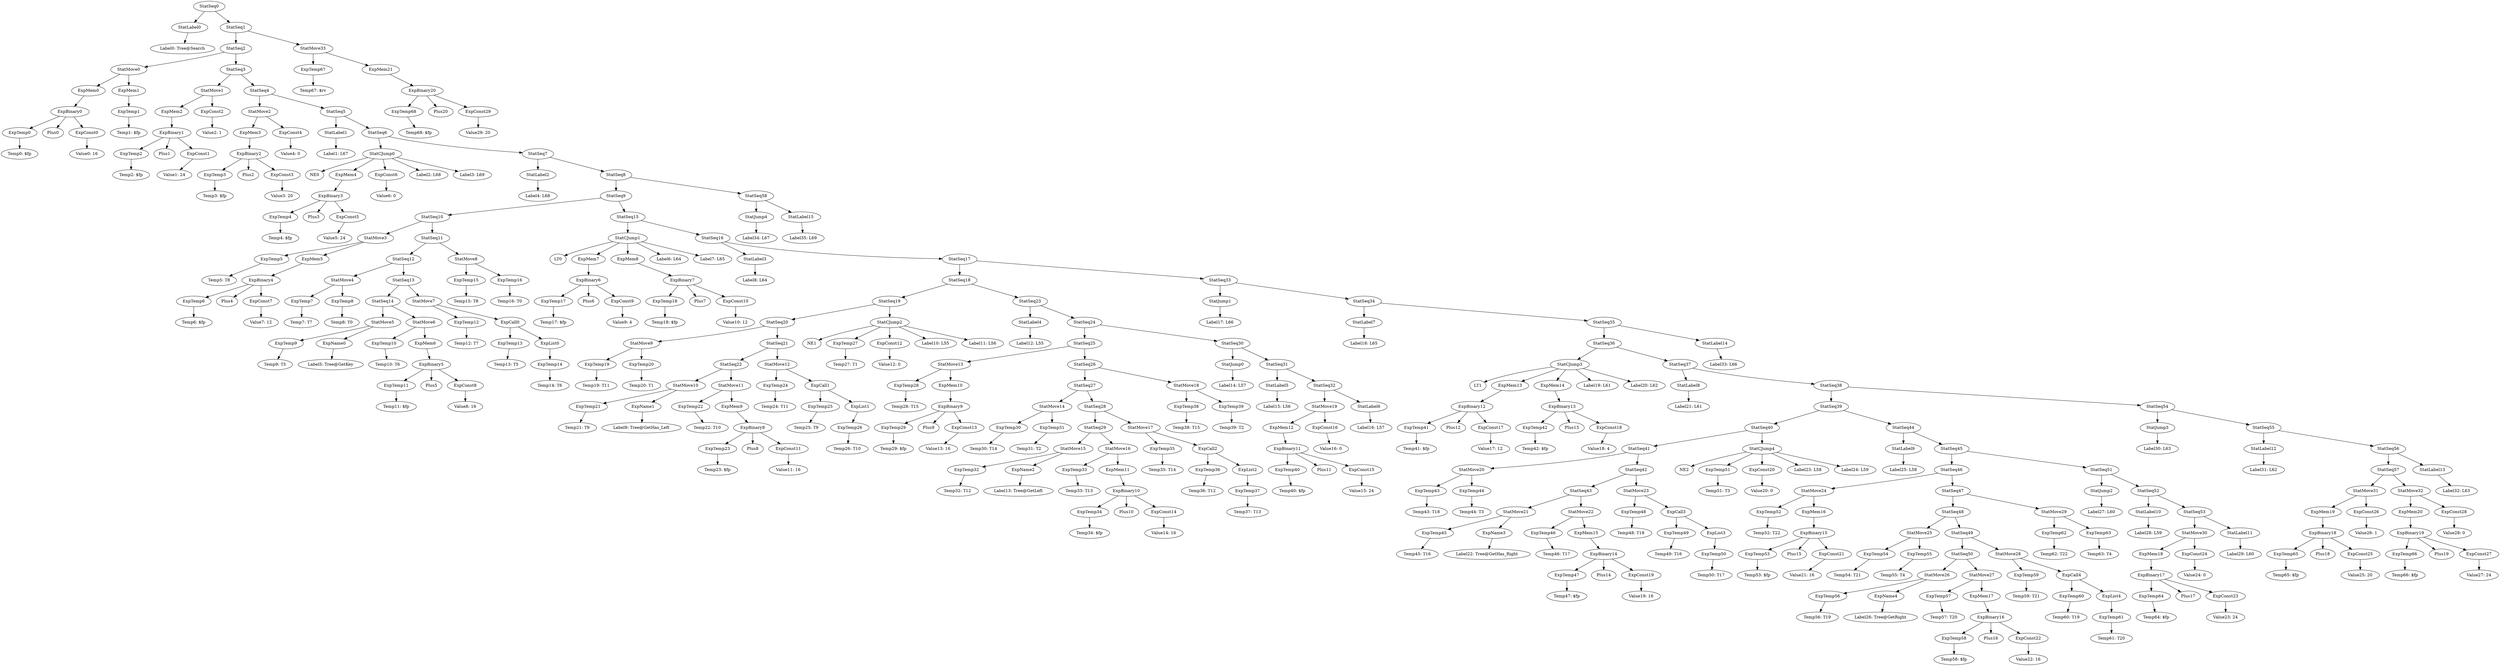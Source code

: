 digraph {
	ordering = out;
	ExpConst29 -> "Value29: 20";
	ExpTemp68 -> "Temp68: $fp";
	StatMove33 -> ExpTemp67;
	StatMove33 -> ExpMem21;
	StatSeq58 -> StatJump4;
	StatSeq58 -> StatLabel15;
	StatSeq8 -> StatSeq9;
	StatSeq8 -> StatSeq58;
	StatSeq35 -> StatSeq36;
	StatSeq35 -> StatLabel14;
	StatSeq56 -> StatSeq57;
	StatSeq56 -> StatLabel13;
	ExpMem20 -> ExpBinary19;
	ExpConst27 -> "Value27: 24";
	ExpBinary19 -> ExpTemp66;
	ExpBinary19 -> Plus19;
	ExpBinary19 -> ExpConst27;
	ExpTemp66 -> "Temp66: $fp";
	StatSeq57 -> StatMove31;
	StatSeq57 -> StatMove32;
	StatMove31 -> ExpMem19;
	StatMove31 -> ExpConst26;
	ExpConst25 -> "Value25: 20";
	ExpTemp65 -> "Temp65: $fp";
	StatJump3 -> "Label30: L63";
	StatSeq38 -> StatSeq39;
	StatSeq38 -> StatSeq54;
	StatLabel11 -> "Label29: L60";
	StatSeq53 -> StatMove30;
	StatSeq53 -> StatLabel11;
	StatMove30 -> ExpMem18;
	StatMove30 -> ExpConst24;
	ExpMem18 -> ExpBinary17;
	ExpMem21 -> ExpBinary20;
	ExpConst23 -> "Value23: 24";
	ExpBinary17 -> ExpTemp64;
	ExpBinary17 -> Plus17;
	ExpBinary17 -> ExpConst23;
	ExpTemp64 -> "Temp64: $fp";
	StatLabel10 -> "Label28: L59";
	StatSeq51 -> StatJump2;
	StatSeq51 -> StatSeq52;
	StatSeq45 -> StatSeq46;
	StatSeq45 -> StatSeq51;
	ExpTemp63 -> "Temp63: T4";
	StatMove29 -> ExpTemp62;
	StatMove29 -> ExpTemp63;
	ExpTemp62 -> "Temp62: T22";
	StatSeq47 -> StatSeq48;
	StatSeq47 -> StatMove29;
	ExpList4 -> ExpTemp61;
	ExpCall4 -> ExpTemp60;
	ExpCall4 -> ExpList4;
	ExpTemp60 -> "Temp60: T19";
	StatMove28 -> ExpTemp59;
	StatMove28 -> ExpCall4;
	ExpTemp59 -> "Temp59: T21";
	StatSeq49 -> StatSeq50;
	StatSeq49 -> StatMove28;
	ExpMem17 -> ExpBinary16;
	ExpBinary16 -> ExpTemp58;
	ExpBinary16 -> Plus16;
	ExpBinary16 -> ExpConst22;
	StatSeq50 -> StatMove26;
	StatSeq50 -> StatMove27;
	ExpName4 -> "Label26: Tree@GetRight";
	ExpTemp56 -> "Temp56: T19";
	StatSeq48 -> StatMove25;
	StatSeq48 -> StatSeq49;
	StatMove25 -> ExpTemp54;
	StatMove25 -> ExpTemp55;
	ExpTemp54 -> "Temp54: T21";
	StatMove24 -> ExpTemp52;
	StatMove24 -> ExpMem16;
	ExpTemp52 -> "Temp52: T22";
	StatSeq39 -> StatSeq40;
	StatSeq39 -> StatSeq44;
	ExpTemp20 -> "Temp20: T1";
	ExpName0 -> "Label5: Tree@GetKey";
	ExpConst8 -> "Value8: 16";
	ExpTemp48 -> "Temp48: T18";
	StatSeq16 -> StatLabel3;
	StatSeq16 -> StatSeq17;
	StatSeq7 -> StatLabel2;
	StatSeq7 -> StatSeq8;
	StatSeq13 -> StatSeq14;
	StatSeq13 -> StatMove7;
	ExpTemp23 -> "Temp23: $fp";
	StatCJump1 -> LT0;
	StatCJump1 -> ExpMem7;
	StatCJump1 -> ExpMem8;
	StatCJump1 -> "Label6: L64";
	StatCJump1 -> "Label7: L65";
	ExpCall3 -> ExpTemp49;
	ExpCall3 -> ExpList3;
	ExpBinary6 -> ExpTemp17;
	ExpBinary6 -> Plus6;
	ExpBinary6 -> ExpConst9;
	ExpTemp16 -> "Temp16: T0";
	StatCJump2 -> NE1;
	StatCJump2 -> ExpTemp27;
	StatCJump2 -> ExpConst12;
	StatCJump2 -> "Label10: L55";
	StatCJump2 -> "Label11: L56";
	StatMove12 -> ExpTemp24;
	StatMove12 -> ExpCall1;
	ExpConst19 -> "Value19: 16";
	StatSeq9 -> StatSeq10;
	StatSeq9 -> StatSeq15;
	ExpCall0 -> ExpTemp13;
	ExpCall0 -> ExpList0;
	ExpTemp13 -> "Temp13: T5";
	StatMove9 -> ExpTemp19;
	StatMove9 -> ExpTemp20;
	StatMove4 -> ExpTemp7;
	StatMove4 -> ExpTemp8;
	StatLabel2 -> "Label4: L68";
	StatMove5 -> ExpTemp9;
	StatMove5 -> ExpName0;
	ExpBinary15 -> ExpTemp53;
	ExpBinary15 -> Plus15;
	ExpBinary15 -> ExpConst21;
	StatSeq20 -> StatMove9;
	StatSeq20 -> StatSeq21;
	ExpTemp43 -> "Temp43: T18";
	ExpTemp10 -> "Temp10: T6";
	StatJump4 -> "Label34: L67";
	ExpMem10 -> ExpBinary9;
	ExpName1 -> "Label9: Tree@GetHas_Left";
	ExpTemp15 -> "Temp15: T8";
	StatLabel14 -> "Label33: L66";
	StatSeq10 -> StatMove3;
	StatSeq10 -> StatSeq11;
	StatMove13 -> ExpTemp28;
	StatMove13 -> ExpMem10;
	ExpTemp17 -> "Temp17: $fp";
	ExpConst3 -> "Value3: 20";
	ExpTemp21 -> "Temp21: T9";
	ExpConst7 -> "Value7: 12";
	ExpTemp24 -> "Temp24: T11";
	ExpTemp31 -> "Temp31: T2";
	StatMove1 -> ExpMem2;
	StatMove1 -> ExpConst2;
	StatSeq5 -> StatLabel1;
	StatSeq5 -> StatSeq6;
	ExpConst22 -> "Value22: 16";
	ExpList0 -> ExpTemp14;
	StatCJump0 -> NE0;
	StatCJump0 -> ExpMem4;
	StatCJump0 -> ExpConst6;
	StatCJump0 -> "Label2: L68";
	StatCJump0 -> "Label3: L69";
	ExpBinary5 -> ExpTemp11;
	ExpBinary5 -> Plus5;
	ExpBinary5 -> ExpConst8;
	ExpBinary7 -> ExpTemp18;
	ExpBinary7 -> Plus7;
	ExpBinary7 -> ExpConst10;
	ExpBinary9 -> ExpTemp29;
	ExpBinary9 -> Plus9;
	ExpBinary9 -> ExpConst13;
	ExpConst28 -> "Value28: 0";
	ExpTemp18 -> "Temp18: $fp";
	ExpTemp8 -> "Temp8: T0";
	ExpMem15 -> ExpBinary14;
	ExpConst1 -> "Value1: 24";
	StatLabel15 -> "Label35: L69";
	ExpTemp45 -> "Temp45: T16";
	ExpTemp53 -> "Temp53: $fp";
	ExpTemp19 -> "Temp19: T11";
	ExpConst24 -> "Value24: 0";
	StatLabel0 -> "Label0: Tree@Search";
	StatSeq1 -> StatSeq2;
	StatSeq1 -> StatMove33;
	StatSeq30 -> StatJump0;
	StatSeq30 -> StatSeq31;
	StatSeq17 -> StatSeq18;
	StatSeq17 -> StatSeq33;
	StatMove2 -> ExpMem3;
	StatMove2 -> ExpConst4;
	ExpBinary13 -> ExpTemp42;
	ExpBinary13 -> Plus13;
	ExpBinary13 -> ExpConst18;
	ExpTemp2 -> "Temp2: $fp";
	StatJump2 -> "Label27: L60";
	ExpTemp51 -> "Temp51: T3";
	StatLabel12 -> "Label31: L62";
	ExpBinary0 -> ExpTemp0;
	ExpBinary0 -> Plus0;
	ExpBinary0 -> ExpConst0;
	StatSeq21 -> StatSeq22;
	StatSeq21 -> StatMove12;
	StatMove10 -> ExpTemp21;
	StatMove10 -> ExpName1;
	ExpMem4 -> ExpBinary3;
	ExpBinary11 -> ExpTemp40;
	ExpBinary11 -> Plus11;
	ExpBinary11 -> ExpConst15;
	ExpTemp32 -> "Temp32: T12";
	StatSeq33 -> StatJump1;
	StatSeq33 -> StatSeq34;
	StatSeq15 -> StatCJump1;
	StatSeq15 -> StatSeq16;
	StatMove15 -> ExpTemp32;
	StatMove15 -> ExpName2;
	StatSeq3 -> StatMove1;
	StatSeq3 -> StatSeq4;
	ExpBinary14 -> ExpTemp47;
	ExpBinary14 -> Plus14;
	ExpBinary14 -> ExpConst19;
	StatMove0 -> ExpMem0;
	StatMove0 -> ExpMem1;
	ExpTemp12 -> "Temp12: T7";
	ExpTemp14 -> "Temp14: T6";
	StatLabel6 -> "Label16: L57";
	ExpTemp33 -> "Temp33: T13";
	StatJump1 -> "Label17: L66";
	StatLabel1 -> "Label1: L67";
	ExpMem8 -> ExpBinary7;
	StatSeq6 -> StatCJump0;
	StatSeq6 -> StatSeq7;
	StatMove17 -> ExpTemp35;
	StatMove17 -> ExpCall2;
	ExpTemp11 -> "Temp11: $fp";
	StatSeq0 -> StatLabel0;
	StatSeq0 -> StatSeq1;
	ExpTemp39 -> "Temp39: T2";
	ExpTemp1 -> "Temp1: $fp";
	ExpBinary4 -> ExpTemp6;
	ExpBinary4 -> Plus4;
	ExpBinary4 -> ExpConst7;
	ExpList1 -> ExpTemp26;
	StatMove23 -> ExpTemp48;
	StatMove23 -> ExpCall3;
	ExpTemp35 -> "Temp35: T14";
	StatSeq55 -> StatLabel12;
	StatSeq55 -> StatSeq56;
	ExpTemp57 -> "Temp57: T20";
	ExpTemp5 -> "Temp5: T8";
	ExpMem16 -> ExpBinary15;
	ExpBinary2 -> ExpTemp3;
	ExpBinary2 -> Plus2;
	ExpBinary2 -> ExpConst3;
	StatSeq52 -> StatLabel10;
	StatSeq52 -> StatSeq53;
	ExpMem3 -> ExpBinary2;
	ExpBinary1 -> ExpTemp2;
	ExpBinary1 -> Plus1;
	ExpBinary1 -> ExpConst1;
	ExpConst10 -> "Value10: 12";
	StatLabel13 -> "Label32: L63";
	StatSeq2 -> StatMove0;
	StatSeq2 -> StatSeq3;
	ExpTemp58 -> "Temp58: $fp";
	ExpMem1 -> ExpTemp1;
	StatSeq11 -> StatSeq12;
	StatSeq11 -> StatMove8;
	ExpMem2 -> ExpBinary1;
	StatSeq42 -> StatSeq43;
	StatSeq42 -> StatMove23;
	ExpMem9 -> ExpBinary8;
	ExpConst6 -> "Value6: 0";
	ExpConst4 -> "Value4: 0";
	StatSeq12 -> StatMove4;
	StatSeq12 -> StatSeq13;
	ExpTemp4 -> "Temp4: $fp";
	StatLabel5 -> "Label15: L56";
	ExpTemp61 -> "Temp61: T20";
	StatMove19 -> ExpMem12;
	StatMove19 -> ExpConst16;
	ExpTemp0 -> "Temp0: $fp";
	StatMove7 -> ExpTemp12;
	StatMove7 -> ExpCall0;
	ExpTemp7 -> "Temp7: T7";
	StatMove27 -> ExpTemp57;
	StatMove27 -> ExpMem17;
	ExpTemp22 -> "Temp22: T10";
	ExpList2 -> ExpTemp37;
	ExpBinary20 -> ExpTemp68;
	ExpBinary20 -> Plus20;
	ExpBinary20 -> ExpConst29;
	ExpTemp28 -> "Temp28: T15";
	StatMove8 -> ExpTemp15;
	StatMove8 -> ExpTemp16;
	StatSeq32 -> StatMove19;
	StatSeq32 -> StatLabel6;
	ExpBinary8 -> ExpTemp23;
	ExpBinary8 -> Plus8;
	ExpBinary8 -> ExpConst11;
	ExpConst5 -> "Value5: 24";
	StatSeq26 -> StatSeq27;
	StatSeq26 -> StatMove18;
	StatMove32 -> ExpMem20;
	StatMove32 -> ExpConst28;
	StatMove22 -> ExpTemp46;
	StatMove22 -> ExpMem15;
	ExpConst0 -> "Value0: 16";
	ExpTemp25 -> "Temp25: T9";
	ExpMem19 -> ExpBinary18;
	ExpCall1 -> ExpTemp25;
	ExpCall1 -> ExpList1;
	ExpTemp26 -> "Temp26: T10";
	ExpTemp41 -> "Temp41: $fp";
	StatSeq22 -> StatMove10;
	StatSeq22 -> StatMove11;
	StatSeq19 -> StatSeq20;
	StatSeq19 -> StatCJump2;
	ExpTemp27 -> "Temp27: T1";
	ExpConst12 -> "Value12: 0";
	StatLabel4 -> "Label12: L55";
	StatSeq23 -> StatLabel4;
	StatSeq23 -> StatSeq24;
	ExpTemp29 -> "Temp29: $fp";
	StatMove3 -> ExpTemp5;
	StatMove3 -> ExpMem5;
	StatSeq25 -> StatMove13;
	StatSeq25 -> StatSeq26;
	ExpTemp30 -> "Temp30: T14";
	StatMove14 -> ExpTemp30;
	StatMove14 -> ExpTemp31;
	ExpTemp9 -> "Temp9: T5";
	StatSeq27 -> StatMove14;
	StatSeq27 -> StatSeq28;
	ExpName2 -> "Label13: Tree@GetLeft";
	StatMove16 -> ExpTemp33;
	StatMove16 -> ExpMem11;
	ExpMem12 -> ExpBinary11;
	ExpConst21 -> "Value21: 16";
	ExpTemp49 -> "Temp49: T16";
	StatLabel7 -> "Label18: L65";
	ExpTemp34 -> "Temp34: $fp";
	ExpBinary10 -> ExpTemp34;
	ExpBinary10 -> Plus10;
	ExpBinary10 -> ExpConst14;
	ExpConst9 -> "Value9: 4";
	ExpConst14 -> "Value14: 16";
	StatSeq28 -> StatSeq29;
	StatSeq28 -> StatMove17;
	StatSeq4 -> StatMove2;
	StatSeq4 -> StatSeq5;
	ExpMem0 -> ExpBinary0;
	ExpTemp36 -> "Temp36: T12";
	ExpConst2 -> "Value2: 1";
	ExpCall2 -> ExpTemp36;
	ExpCall2 -> ExpList2;
	ExpConst11 -> "Value11: 16";
	ExpTemp47 -> "Temp47: $fp";
	ExpTemp37 -> "Temp37: T13";
	ExpTemp38 -> "Temp38: T15";
	StatMove18 -> ExpTemp38;
	StatMove18 -> ExpTemp39;
	StatSeq46 -> StatMove24;
	StatSeq46 -> StatSeq47;
	StatSeq24 -> StatSeq25;
	StatSeq24 -> StatSeq30;
	ExpTemp50 -> "Temp50: T17";
	StatJump0 -> "Label14: L57";
	StatMove11 -> ExpTemp22;
	StatMove11 -> ExpMem9;
	ExpTemp44 -> "Temp44: T3";
	ExpTemp67 -> "Temp67: $rv";
	ExpBinary3 -> ExpTemp4;
	ExpBinary3 -> Plus3;
	ExpBinary3 -> ExpConst5;
	ExpTemp40 -> "Temp40: $fp";
	StatSeq34 -> StatLabel7;
	StatSeq34 -> StatSeq35;
	StatSeq54 -> StatJump3;
	StatSeq54 -> StatSeq55;
	ExpConst15 -> "Value15: 24";
	ExpMem6 -> ExpBinary5;
	ExpConst16 -> "Value16: 0";
	ExpTemp55 -> "Temp55: T4";
	StatCJump3 -> LT1;
	StatCJump3 -> ExpMem13;
	StatCJump3 -> ExpMem14;
	StatCJump3 -> "Label19: L61";
	StatCJump3 -> "Label20: L62";
	ExpMem7 -> ExpBinary6;
	ExpConst13 -> "Value13: 16";
	ExpTemp46 -> "Temp46: T17";
	StatMove6 -> ExpTemp10;
	StatMove6 -> ExpMem6;
	ExpBinary12 -> ExpTemp41;
	ExpBinary12 -> Plus12;
	ExpBinary12 -> ExpConst17;
	ExpConst26 -> "Value26: 1";
	ExpConst18 -> "Value18: 4";
	ExpConst17 -> "Value17: 12";
	StatSeq14 -> StatMove5;
	StatSeq14 -> StatMove6;
	StatCJump4 -> NE2;
	StatCJump4 -> ExpTemp51;
	StatCJump4 -> ExpConst20;
	StatCJump4 -> "Label23: L58";
	StatCJump4 -> "Label24: L59";
	ExpMem13 -> ExpBinary12;
	ExpTemp42 -> "Temp42: $fp";
	StatSeq31 -> StatLabel5;
	StatSeq31 -> StatSeq32;
	ExpMem14 -> ExpBinary13;
	StatMove26 -> ExpTemp56;
	StatMove26 -> ExpName4;
	ExpMem11 -> ExpBinary10;
	StatSeq36 -> StatCJump3;
	StatSeq36 -> StatSeq37;
	ExpBinary18 -> ExpTemp65;
	ExpBinary18 -> Plus18;
	ExpBinary18 -> ExpConst25;
	StatSeq37 -> StatLabel8;
	StatSeq37 -> StatSeq38;
	ExpTemp3 -> "Temp3: $fp";
	ExpTemp6 -> "Temp6: $fp";
	StatLabel8 -> "Label21: L61";
	StatMove20 -> ExpTemp43;
	StatMove20 -> ExpTemp44;
	StatLabel3 -> "Label8: L64";
	StatSeq18 -> StatSeq19;
	StatSeq18 -> StatSeq23;
	StatSeq41 -> StatMove20;
	StatSeq41 -> StatSeq42;
	StatMove21 -> ExpTemp45;
	StatMove21 -> ExpName3;
	ExpName3 -> "Label22: Tree@GetHas_Right";
	StatSeq43 -> StatMove21;
	StatSeq43 -> StatMove22;
	ExpList3 -> ExpTemp50;
	StatSeq40 -> StatSeq41;
	StatSeq40 -> StatCJump4;
	StatSeq29 -> StatMove15;
	StatSeq29 -> StatMove16;
	ExpConst20 -> "Value20: 0";
	StatLabel9 -> "Label25: L58";
	ExpMem5 -> ExpBinary4;
	StatSeq44 -> StatLabel9;
	StatSeq44 -> StatSeq45;
}

